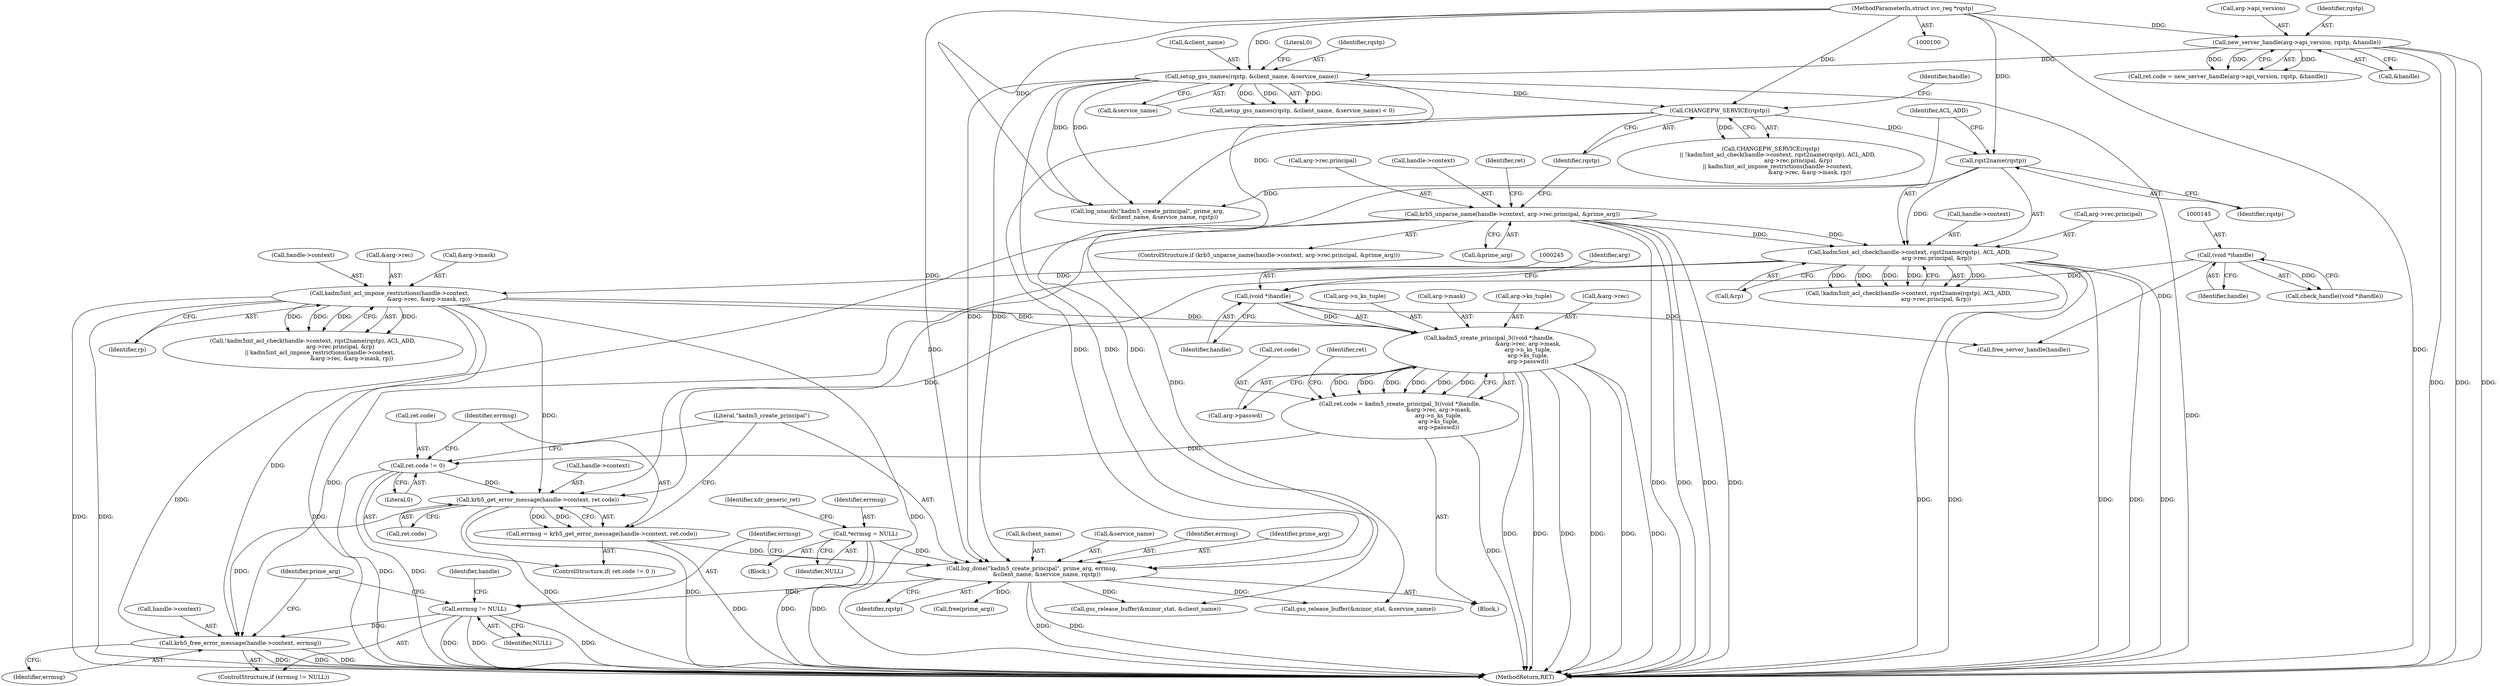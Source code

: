 digraph "0_krb5_83ed75feba32e46f736fcce0d96a0445f29b96c2_4@API" {
"1000291" [label="(Call,krb5_free_error_message(handle->context, errmsg))"];
"1000196" [label="(Call,kadm5int_acl_check(handle->context, rqst2name(rqstp), ACL_ADD,\n                               arg->rec.principal, &rp))"];
"1000172" [label="(Call,krb5_unparse_name(handle->context, arg->rec.principal, &prime_arg))"];
"1000200" [label="(Call,rqst2name(rqstp))"];
"1000192" [label="(Call,CHANGEPW_SERVICE(rqstp))"];
"1000157" [label="(Call,setup_gss_names(rqstp, &client_name, &service_name))"];
"1000130" [label="(Call,new_server_handle(arg->api_version, rqstp, &handle))"];
"1000102" [label="(MethodParameterIn,struct svc_req *rqstp)"];
"1000271" [label="(Call,krb5_get_error_message(handle->context, ret.code))"];
"1000210" [label="(Call,kadm5int_acl_impose_restrictions(handle->context,\n                                            &arg->rec, &arg->mask, rp))"];
"1000264" [label="(Call,ret.code != 0)"];
"1000239" [label="(Call,ret.code = kadm5_create_principal_3((void *)handle,\n                                            &arg->rec, arg->mask,\n                                            arg->n_ks_tuple,\n                                            arg->ks_tuple,\n                                            arg->passwd))"];
"1000243" [label="(Call,kadm5_create_principal_3((void *)handle,\n                                            &arg->rec, arg->mask,\n                                            arg->n_ks_tuple,\n                                            arg->ks_tuple,\n                                            arg->passwd))"];
"1000244" [label="(Call,(void *)handle)"];
"1000144" [label="(Call,(void *)handle)"];
"1000288" [label="(Call,errmsg != NULL)"];
"1000278" [label="(Call,log_done(\"kadm5_create_principal\", prime_arg, errmsg,\n                 &client_name, &service_name, rqstp))"];
"1000269" [label="(Call,errmsg = krb5_get_error_message(handle->context, ret.code))"];
"1000118" [label="(Call,*errmsg = NULL)"];
"1000288" [label="(Call,errmsg != NULL)"];
"1000200" [label="(Call,rqst2name(rqstp))"];
"1000171" [label="(ControlStructure,if (krb5_unparse_name(handle->context, arg->rec.principal, &prime_arg)))"];
"1000191" [label="(Call,CHANGEPW_SERVICE(rqstp)\n        || !kadm5int_acl_check(handle->context, rqst2name(rqstp), ACL_ADD,\n                               arg->rec.principal, &rp)\n        || kadm5int_acl_impose_restrictions(handle->context,\n                                            &arg->rec, &arg->mask, rp))"];
"1000161" [label="(Call,&service_name)"];
"1000103" [label="(Block,)"];
"1000134" [label="(Identifier,rqstp)"];
"1000257" [label="(Call,arg->ks_tuple)"];
"1000243" [label="(Call,kadm5_create_principal_3((void *)handle,\n                                            &arg->rec, arg->mask,\n                                            arg->n_ks_tuple,\n                                            arg->ks_tuple,\n                                            arg->passwd))"];
"1000290" [label="(Identifier,NULL)"];
"1000265" [label="(Call,ret.code)"];
"1000270" [label="(Identifier,errmsg)"];
"1000269" [label="(Call,errmsg = krb5_get_error_message(handle->context, ret.code))"];
"1000247" [label="(Call,&arg->rec)"];
"1000282" [label="(Call,&client_name)"];
"1000157" [label="(Call,setup_gss_names(rqstp, &client_name, &service_name))"];
"1000292" [label="(Call,handle->context)"];
"1000173" [label="(Call,handle->context)"];
"1000284" [label="(Call,&service_name)"];
"1000195" [label="(Call,!kadm5int_acl_check(handle->context, rqst2name(rqstp), ACL_ADD,\n                               arg->rec.principal, &rp))"];
"1000156" [label="(Call,setup_gss_names(rqstp, &client_name, &service_name) < 0)"];
"1000309" [label="(Call,free_server_handle(handle))"];
"1000299" [label="(Call,gss_release_buffer(&minor_stat, &client_name))"];
"1000130" [label="(Call,new_server_handle(arg->api_version, rqstp, &handle))"];
"1000279" [label="(Literal,\"kadm5_create_principal\")"];
"1000222" [label="(Identifier,rp)"];
"1000181" [label="(Call,&prime_arg)"];
"1000119" [label="(Identifier,errmsg)"];
"1000246" [label="(Identifier,handle)"];
"1000249" [label="(Identifier,arg)"];
"1000201" [label="(Identifier,rqstp)"];
"1000291" [label="(Call,krb5_free_error_message(handle->context, errmsg))"];
"1000192" [label="(Call,CHANGEPW_SERVICE(rqstp))"];
"1000244" [label="(Call,(void *)handle)"];
"1000146" [label="(Identifier,handle)"];
"1000202" [label="(Identifier,ACL_ADD)"];
"1000295" [label="(Identifier,errmsg)"];
"1000218" [label="(Call,&arg->mask)"];
"1000122" [label="(Identifier,xdr_generic_ret)"];
"1000210" [label="(Call,kadm5int_acl_impose_restrictions(handle->context,\n                                            &arg->rec, &arg->mask, rp))"];
"1000102" [label="(MethodParameterIn,struct svc_req *rqstp)"];
"1000172" [label="(Call,krb5_unparse_name(handle->context, arg->rec.principal, &prime_arg))"];
"1000304" [label="(Call,gss_release_buffer(&minor_stat, &service_name))"];
"1000266" [label="(Identifier,ret)"];
"1000211" [label="(Call,handle->context)"];
"1000263" [label="(ControlStructure,if( ret.code != 0 ))"];
"1000264" [label="(Call,ret.code != 0)"];
"1000281" [label="(Identifier,errmsg)"];
"1000278" [label="(Call,log_done(\"kadm5_create_principal\", prime_arg, errmsg,\n                 &client_name, &service_name, rqstp))"];
"1000126" [label="(Call,ret.code = new_server_handle(arg->api_version, rqstp, &handle))"];
"1000286" [label="(Identifier,rqstp)"];
"1000159" [label="(Call,&client_name)"];
"1000198" [label="(Identifier,handle)"];
"1000214" [label="(Call,&arg->rec)"];
"1000120" [label="(Identifier,NULL)"];
"1000239" [label="(Call,ret.code = kadm5_create_principal_3((void *)handle,\n                                            &arg->rec, arg->mask,\n                                            arg->n_ks_tuple,\n                                            arg->ks_tuple,\n                                            arg->passwd))"];
"1000186" [label="(Identifier,ret)"];
"1000131" [label="(Call,arg->api_version)"];
"1000296" [label="(Call,free(prime_arg))"];
"1000260" [label="(Call,arg->passwd)"];
"1000197" [label="(Call,handle->context)"];
"1000297" [label="(Identifier,prime_arg)"];
"1000194" [label="(Call,!kadm5int_acl_check(handle->context, rqst2name(rqstp), ACL_ADD,\n                               arg->rec.principal, &rp)\n        || kadm5int_acl_impose_restrictions(handle->context,\n                                            &arg->rec, &arg->mask, rp))"];
"1000271" [label="(Call,krb5_get_error_message(handle->context, ret.code))"];
"1000135" [label="(Call,&handle)"];
"1000176" [label="(Call,arg->rec.principal)"];
"1000229" [label="(Call,log_unauth(\"kadm5_create_principal\", prime_arg,\n                   &client_name, &service_name, rqstp))"];
"1000143" [label="(Call,check_handle((void *)handle))"];
"1000163" [label="(Literal,0)"];
"1000280" [label="(Identifier,prime_arg)"];
"1000158" [label="(Identifier,rqstp)"];
"1000254" [label="(Call,arg->n_ks_tuple)"];
"1000240" [label="(Call,ret.code)"];
"1000287" [label="(ControlStructure,if (errmsg != NULL))"];
"1000196" [label="(Call,kadm5int_acl_check(handle->context, rqst2name(rqstp), ACL_ADD,\n                               arg->rec.principal, &rp))"];
"1000272" [label="(Call,handle->context)"];
"1000289" [label="(Identifier,errmsg)"];
"1000238" [label="(Block,)"];
"1000193" [label="(Identifier,rqstp)"];
"1000293" [label="(Identifier,handle)"];
"1000208" [label="(Call,&rp)"];
"1000275" [label="(Call,ret.code)"];
"1000268" [label="(Literal,0)"];
"1000203" [label="(Call,arg->rec.principal)"];
"1000251" [label="(Call,arg->mask)"];
"1000314" [label="(MethodReturn,RET)"];
"1000144" [label="(Call,(void *)handle)"];
"1000118" [label="(Call,*errmsg = NULL)"];
"1000291" -> "1000287"  [label="AST: "];
"1000291" -> "1000295"  [label="CFG: "];
"1000292" -> "1000291"  [label="AST: "];
"1000295" -> "1000291"  [label="AST: "];
"1000297" -> "1000291"  [label="CFG: "];
"1000291" -> "1000314"  [label="DDG: "];
"1000291" -> "1000314"  [label="DDG: "];
"1000291" -> "1000314"  [label="DDG: "];
"1000196" -> "1000291"  [label="DDG: "];
"1000271" -> "1000291"  [label="DDG: "];
"1000210" -> "1000291"  [label="DDG: "];
"1000172" -> "1000291"  [label="DDG: "];
"1000288" -> "1000291"  [label="DDG: "];
"1000196" -> "1000195"  [label="AST: "];
"1000196" -> "1000208"  [label="CFG: "];
"1000197" -> "1000196"  [label="AST: "];
"1000200" -> "1000196"  [label="AST: "];
"1000202" -> "1000196"  [label="AST: "];
"1000203" -> "1000196"  [label="AST: "];
"1000208" -> "1000196"  [label="AST: "];
"1000195" -> "1000196"  [label="CFG: "];
"1000196" -> "1000314"  [label="DDG: "];
"1000196" -> "1000314"  [label="DDG: "];
"1000196" -> "1000314"  [label="DDG: "];
"1000196" -> "1000314"  [label="DDG: "];
"1000196" -> "1000314"  [label="DDG: "];
"1000196" -> "1000195"  [label="DDG: "];
"1000196" -> "1000195"  [label="DDG: "];
"1000196" -> "1000195"  [label="DDG: "];
"1000196" -> "1000195"  [label="DDG: "];
"1000196" -> "1000195"  [label="DDG: "];
"1000172" -> "1000196"  [label="DDG: "];
"1000172" -> "1000196"  [label="DDG: "];
"1000200" -> "1000196"  [label="DDG: "];
"1000196" -> "1000210"  [label="DDG: "];
"1000196" -> "1000271"  [label="DDG: "];
"1000172" -> "1000171"  [label="AST: "];
"1000172" -> "1000181"  [label="CFG: "];
"1000173" -> "1000172"  [label="AST: "];
"1000176" -> "1000172"  [label="AST: "];
"1000181" -> "1000172"  [label="AST: "];
"1000186" -> "1000172"  [label="CFG: "];
"1000193" -> "1000172"  [label="CFG: "];
"1000172" -> "1000314"  [label="DDG: "];
"1000172" -> "1000314"  [label="DDG: "];
"1000172" -> "1000314"  [label="DDG: "];
"1000172" -> "1000314"  [label="DDG: "];
"1000172" -> "1000271"  [label="DDG: "];
"1000200" -> "1000201"  [label="CFG: "];
"1000201" -> "1000200"  [label="AST: "];
"1000202" -> "1000200"  [label="CFG: "];
"1000192" -> "1000200"  [label="DDG: "];
"1000102" -> "1000200"  [label="DDG: "];
"1000200" -> "1000229"  [label="DDG: "];
"1000200" -> "1000278"  [label="DDG: "];
"1000192" -> "1000191"  [label="AST: "];
"1000192" -> "1000193"  [label="CFG: "];
"1000193" -> "1000192"  [label="AST: "];
"1000198" -> "1000192"  [label="CFG: "];
"1000191" -> "1000192"  [label="CFG: "];
"1000192" -> "1000191"  [label="DDG: "];
"1000157" -> "1000192"  [label="DDG: "];
"1000102" -> "1000192"  [label="DDG: "];
"1000192" -> "1000229"  [label="DDG: "];
"1000192" -> "1000278"  [label="DDG: "];
"1000157" -> "1000156"  [label="AST: "];
"1000157" -> "1000161"  [label="CFG: "];
"1000158" -> "1000157"  [label="AST: "];
"1000159" -> "1000157"  [label="AST: "];
"1000161" -> "1000157"  [label="AST: "];
"1000163" -> "1000157"  [label="CFG: "];
"1000157" -> "1000314"  [label="DDG: "];
"1000157" -> "1000156"  [label="DDG: "];
"1000157" -> "1000156"  [label="DDG: "];
"1000157" -> "1000156"  [label="DDG: "];
"1000130" -> "1000157"  [label="DDG: "];
"1000102" -> "1000157"  [label="DDG: "];
"1000157" -> "1000229"  [label="DDG: "];
"1000157" -> "1000229"  [label="DDG: "];
"1000157" -> "1000278"  [label="DDG: "];
"1000157" -> "1000278"  [label="DDG: "];
"1000157" -> "1000299"  [label="DDG: "];
"1000157" -> "1000304"  [label="DDG: "];
"1000130" -> "1000126"  [label="AST: "];
"1000130" -> "1000135"  [label="CFG: "];
"1000131" -> "1000130"  [label="AST: "];
"1000134" -> "1000130"  [label="AST: "];
"1000135" -> "1000130"  [label="AST: "];
"1000126" -> "1000130"  [label="CFG: "];
"1000130" -> "1000314"  [label="DDG: "];
"1000130" -> "1000314"  [label="DDG: "];
"1000130" -> "1000314"  [label="DDG: "];
"1000130" -> "1000126"  [label="DDG: "];
"1000130" -> "1000126"  [label="DDG: "];
"1000130" -> "1000126"  [label="DDG: "];
"1000102" -> "1000130"  [label="DDG: "];
"1000102" -> "1000100"  [label="AST: "];
"1000102" -> "1000314"  [label="DDG: "];
"1000102" -> "1000229"  [label="DDG: "];
"1000102" -> "1000278"  [label="DDG: "];
"1000271" -> "1000269"  [label="AST: "];
"1000271" -> "1000275"  [label="CFG: "];
"1000272" -> "1000271"  [label="AST: "];
"1000275" -> "1000271"  [label="AST: "];
"1000269" -> "1000271"  [label="CFG: "];
"1000271" -> "1000314"  [label="DDG: "];
"1000271" -> "1000314"  [label="DDG: "];
"1000271" -> "1000269"  [label="DDG: "];
"1000271" -> "1000269"  [label="DDG: "];
"1000210" -> "1000271"  [label="DDG: "];
"1000264" -> "1000271"  [label="DDG: "];
"1000210" -> "1000194"  [label="AST: "];
"1000210" -> "1000222"  [label="CFG: "];
"1000211" -> "1000210"  [label="AST: "];
"1000214" -> "1000210"  [label="AST: "];
"1000218" -> "1000210"  [label="AST: "];
"1000222" -> "1000210"  [label="AST: "];
"1000194" -> "1000210"  [label="CFG: "];
"1000210" -> "1000314"  [label="DDG: "];
"1000210" -> "1000314"  [label="DDG: "];
"1000210" -> "1000314"  [label="DDG: "];
"1000210" -> "1000314"  [label="DDG: "];
"1000210" -> "1000194"  [label="DDG: "];
"1000210" -> "1000194"  [label="DDG: "];
"1000210" -> "1000194"  [label="DDG: "];
"1000210" -> "1000194"  [label="DDG: "];
"1000210" -> "1000243"  [label="DDG: "];
"1000210" -> "1000243"  [label="DDG: "];
"1000264" -> "1000263"  [label="AST: "];
"1000264" -> "1000268"  [label="CFG: "];
"1000265" -> "1000264"  [label="AST: "];
"1000268" -> "1000264"  [label="AST: "];
"1000270" -> "1000264"  [label="CFG: "];
"1000279" -> "1000264"  [label="CFG: "];
"1000264" -> "1000314"  [label="DDG: "];
"1000264" -> "1000314"  [label="DDG: "];
"1000239" -> "1000264"  [label="DDG: "];
"1000239" -> "1000238"  [label="AST: "];
"1000239" -> "1000243"  [label="CFG: "];
"1000240" -> "1000239"  [label="AST: "];
"1000243" -> "1000239"  [label="AST: "];
"1000266" -> "1000239"  [label="CFG: "];
"1000239" -> "1000314"  [label="DDG: "];
"1000243" -> "1000239"  [label="DDG: "];
"1000243" -> "1000239"  [label="DDG: "];
"1000243" -> "1000239"  [label="DDG: "];
"1000243" -> "1000239"  [label="DDG: "];
"1000243" -> "1000239"  [label="DDG: "];
"1000243" -> "1000239"  [label="DDG: "];
"1000243" -> "1000260"  [label="CFG: "];
"1000244" -> "1000243"  [label="AST: "];
"1000247" -> "1000243"  [label="AST: "];
"1000251" -> "1000243"  [label="AST: "];
"1000254" -> "1000243"  [label="AST: "];
"1000257" -> "1000243"  [label="AST: "];
"1000260" -> "1000243"  [label="AST: "];
"1000243" -> "1000314"  [label="DDG: "];
"1000243" -> "1000314"  [label="DDG: "];
"1000243" -> "1000314"  [label="DDG: "];
"1000243" -> "1000314"  [label="DDG: "];
"1000243" -> "1000314"  [label="DDG: "];
"1000243" -> "1000314"  [label="DDG: "];
"1000244" -> "1000243"  [label="DDG: "];
"1000244" -> "1000246"  [label="CFG: "];
"1000245" -> "1000244"  [label="AST: "];
"1000246" -> "1000244"  [label="AST: "];
"1000249" -> "1000244"  [label="CFG: "];
"1000144" -> "1000244"  [label="DDG: "];
"1000244" -> "1000309"  [label="DDG: "];
"1000144" -> "1000143"  [label="AST: "];
"1000144" -> "1000146"  [label="CFG: "];
"1000145" -> "1000144"  [label="AST: "];
"1000146" -> "1000144"  [label="AST: "];
"1000143" -> "1000144"  [label="CFG: "];
"1000144" -> "1000143"  [label="DDG: "];
"1000144" -> "1000309"  [label="DDG: "];
"1000288" -> "1000287"  [label="AST: "];
"1000288" -> "1000290"  [label="CFG: "];
"1000289" -> "1000288"  [label="AST: "];
"1000290" -> "1000288"  [label="AST: "];
"1000293" -> "1000288"  [label="CFG: "];
"1000297" -> "1000288"  [label="CFG: "];
"1000288" -> "1000314"  [label="DDG: "];
"1000288" -> "1000314"  [label="DDG: "];
"1000288" -> "1000314"  [label="DDG: "];
"1000278" -> "1000288"  [label="DDG: "];
"1000278" -> "1000238"  [label="AST: "];
"1000278" -> "1000286"  [label="CFG: "];
"1000279" -> "1000278"  [label="AST: "];
"1000280" -> "1000278"  [label="AST: "];
"1000281" -> "1000278"  [label="AST: "];
"1000282" -> "1000278"  [label="AST: "];
"1000284" -> "1000278"  [label="AST: "];
"1000286" -> "1000278"  [label="AST: "];
"1000289" -> "1000278"  [label="CFG: "];
"1000278" -> "1000314"  [label="DDG: "];
"1000278" -> "1000314"  [label="DDG: "];
"1000269" -> "1000278"  [label="DDG: "];
"1000118" -> "1000278"  [label="DDG: "];
"1000278" -> "1000296"  [label="DDG: "];
"1000278" -> "1000299"  [label="DDG: "];
"1000278" -> "1000304"  [label="DDG: "];
"1000269" -> "1000263"  [label="AST: "];
"1000270" -> "1000269"  [label="AST: "];
"1000279" -> "1000269"  [label="CFG: "];
"1000269" -> "1000314"  [label="DDG: "];
"1000118" -> "1000103"  [label="AST: "];
"1000118" -> "1000120"  [label="CFG: "];
"1000119" -> "1000118"  [label="AST: "];
"1000120" -> "1000118"  [label="AST: "];
"1000122" -> "1000118"  [label="CFG: "];
"1000118" -> "1000314"  [label="DDG: "];
"1000118" -> "1000314"  [label="DDG: "];
}
